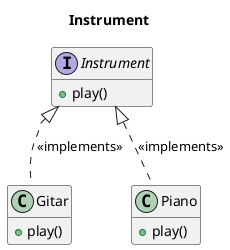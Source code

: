 @startuml Employee
title Instrument

interface Instrument {
    +play()
}

class Gitar {
     +play()
}
class Piano {
     +play()
}

Gitar .up-|> Instrument : <<implements>>
Piano .up-|> Instrument : <<implements>>

hide empty members
@enduml